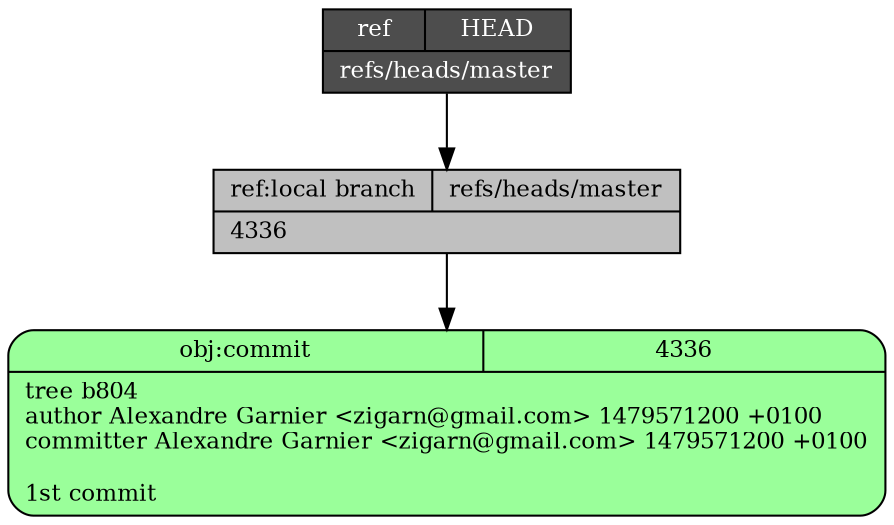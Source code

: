 digraph structs {
  node [shape=record,fontsize=11];
  rankdir="TB";
  _4336 [fillcolor="palegreen1", style="filled,rounded", label="{{obj:commit|4336}|tree\ b804\lauthor\ Alexandre\ Garnier\ \<zigarn\@gmail\.com\>\ 1479571200\ \+0100\lcommitter\ Alexandre\ Garnier\ \<zigarn\@gmail\.com\>\ 1479571200\ \+0100\l\l1st\ commit\l}"]
  _refs___heads___master [style=filled, fillcolor=gray,  label="{{ref:local branch|refs\/heads\/master}|4336\l}"]
  _refs___heads___master -> _4336
  _HEAD [style=filled, fillcolor=gray30, fontcolor=white,  label="{{ref|HEAD}|refs\/heads\/master\l}"]
  _HEAD -> _refs___heads___master
}
